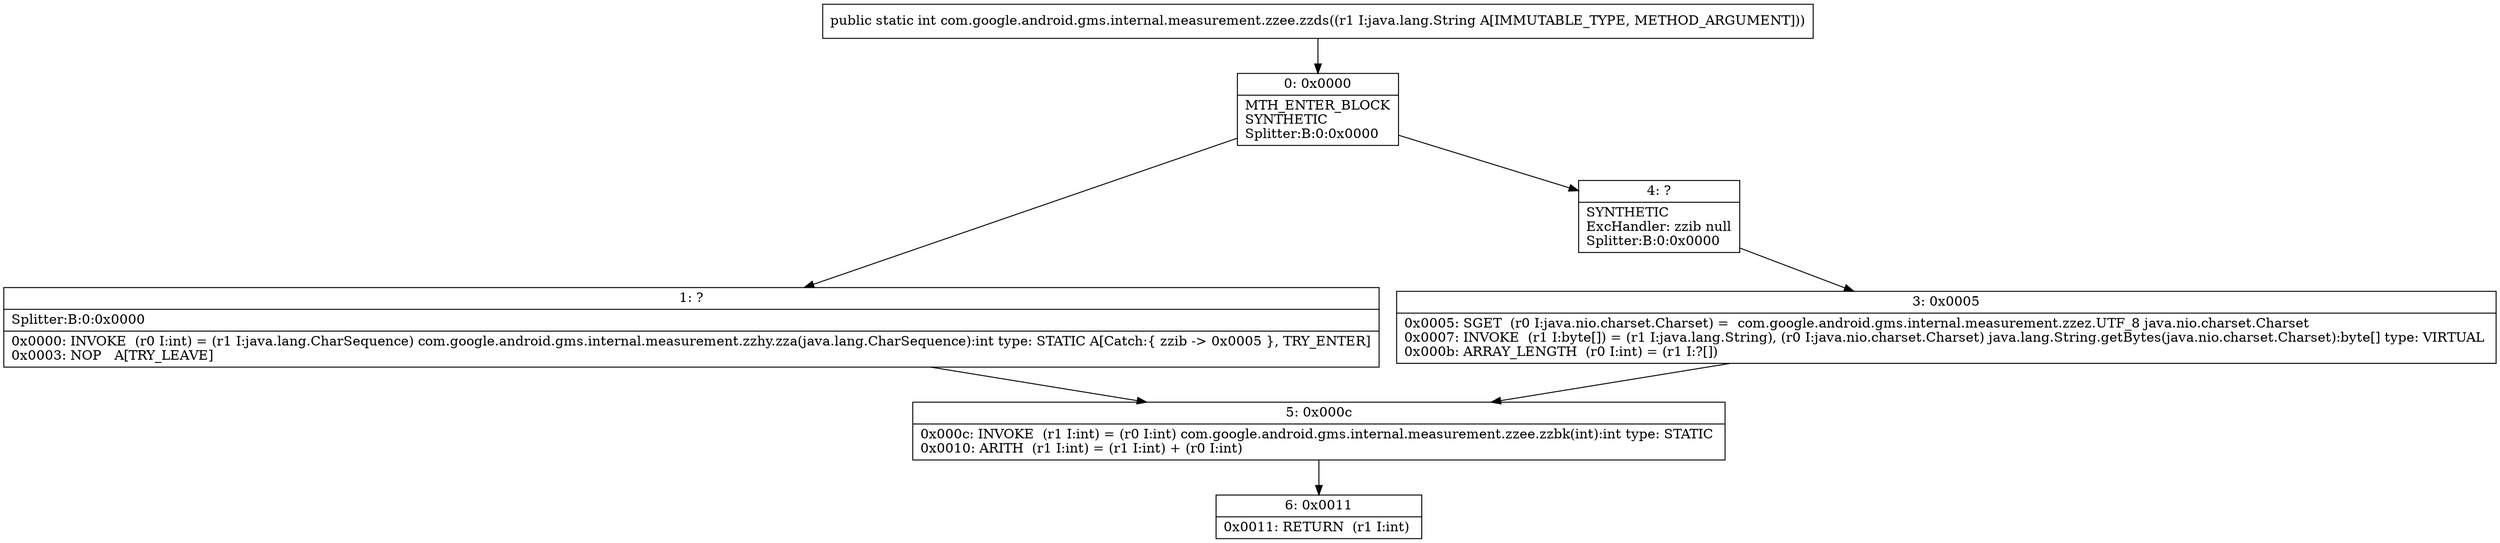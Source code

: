 digraph "CFG forcom.google.android.gms.internal.measurement.zzee.zzds(Ljava\/lang\/String;)I" {
Node_0 [shape=record,label="{0\:\ 0x0000|MTH_ENTER_BLOCK\lSYNTHETIC\lSplitter:B:0:0x0000\l}"];
Node_1 [shape=record,label="{1\:\ ?|Splitter:B:0:0x0000\l|0x0000: INVOKE  (r0 I:int) = (r1 I:java.lang.CharSequence) com.google.android.gms.internal.measurement.zzhy.zza(java.lang.CharSequence):int type: STATIC A[Catch:\{ zzib \-\> 0x0005 \}, TRY_ENTER]\l0x0003: NOP   A[TRY_LEAVE]\l}"];
Node_3 [shape=record,label="{3\:\ 0x0005|0x0005: SGET  (r0 I:java.nio.charset.Charset) =  com.google.android.gms.internal.measurement.zzez.UTF_8 java.nio.charset.Charset \l0x0007: INVOKE  (r1 I:byte[]) = (r1 I:java.lang.String), (r0 I:java.nio.charset.Charset) java.lang.String.getBytes(java.nio.charset.Charset):byte[] type: VIRTUAL \l0x000b: ARRAY_LENGTH  (r0 I:int) = (r1 I:?[]) \l}"];
Node_4 [shape=record,label="{4\:\ ?|SYNTHETIC\lExcHandler: zzib null\lSplitter:B:0:0x0000\l}"];
Node_5 [shape=record,label="{5\:\ 0x000c|0x000c: INVOKE  (r1 I:int) = (r0 I:int) com.google.android.gms.internal.measurement.zzee.zzbk(int):int type: STATIC \l0x0010: ARITH  (r1 I:int) = (r1 I:int) + (r0 I:int) \l}"];
Node_6 [shape=record,label="{6\:\ 0x0011|0x0011: RETURN  (r1 I:int) \l}"];
MethodNode[shape=record,label="{public static int com.google.android.gms.internal.measurement.zzee.zzds((r1 I:java.lang.String A[IMMUTABLE_TYPE, METHOD_ARGUMENT])) }"];
MethodNode -> Node_0;
Node_0 -> Node_1;
Node_0 -> Node_4;
Node_1 -> Node_5;
Node_3 -> Node_5;
Node_4 -> Node_3;
Node_5 -> Node_6;
}

